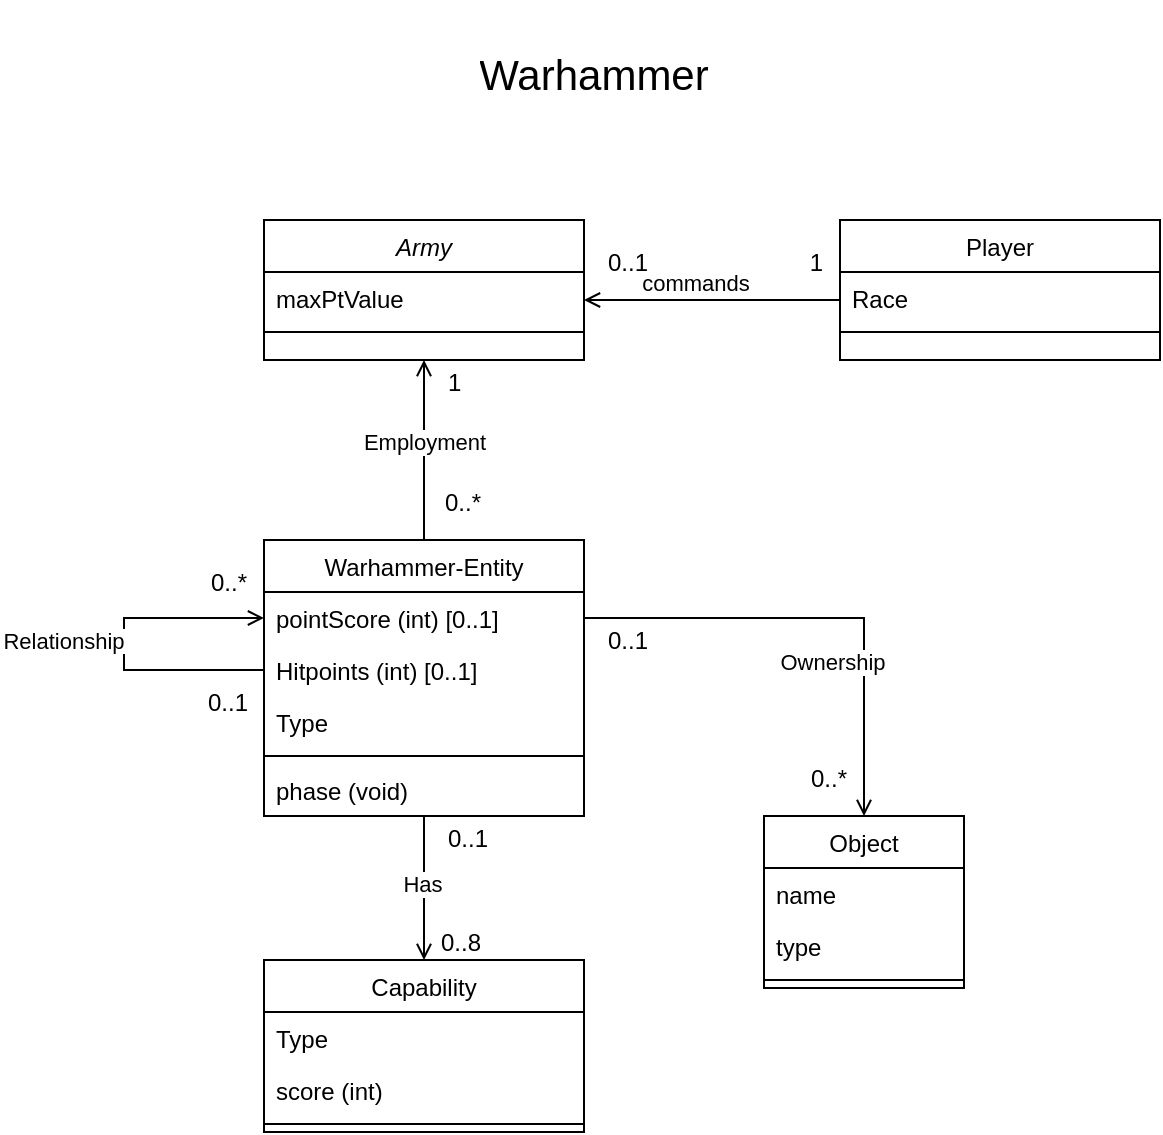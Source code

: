 <mxfile version="18.1.3" type="github">
  <diagram id="C5RBs43oDa-KdzZeNtuy" name="Page-1">
    <mxGraphModel dx="2942" dy="1076" grid="1" gridSize="10" guides="1" tooltips="1" connect="1" arrows="1" fold="1" page="1" pageScale="1" pageWidth="827" pageHeight="1169" math="0" shadow="0">
      <root>
        <mxCell id="WIyWlLk6GJQsqaUBKTNV-0" />
        <mxCell id="WIyWlLk6GJQsqaUBKTNV-1" parent="WIyWlLk6GJQsqaUBKTNV-0" />
        <mxCell id="zkfFHV4jXpPFQw0GAbJ--0" value="Army" style="swimlane;fontStyle=2;align=center;verticalAlign=top;childLayout=stackLayout;horizontal=1;startSize=26;horizontalStack=0;resizeParent=1;resizeLast=0;collapsible=1;marginBottom=0;rounded=0;shadow=0;strokeWidth=1;" parent="WIyWlLk6GJQsqaUBKTNV-1" vertex="1">
          <mxGeometry x="220" y="120" width="160" height="70" as="geometry">
            <mxRectangle x="230" y="140" width="160" height="26" as="alternateBounds" />
          </mxGeometry>
        </mxCell>
        <mxCell id="zkfFHV4jXpPFQw0GAbJ--1" value="maxPtValue" style="text;align=left;verticalAlign=top;spacingLeft=4;spacingRight=4;overflow=hidden;rotatable=0;points=[[0,0.5],[1,0.5]];portConstraint=eastwest;" parent="zkfFHV4jXpPFQw0GAbJ--0" vertex="1">
          <mxGeometry y="26" width="160" height="26" as="geometry" />
        </mxCell>
        <mxCell id="zkfFHV4jXpPFQw0GAbJ--4" value="" style="line;html=1;strokeWidth=1;align=left;verticalAlign=middle;spacingTop=-1;spacingLeft=3;spacingRight=3;rotatable=0;labelPosition=right;points=[];portConstraint=eastwest;" parent="zkfFHV4jXpPFQw0GAbJ--0" vertex="1">
          <mxGeometry y="52" width="160" height="8" as="geometry" />
        </mxCell>
        <mxCell id="zkfFHV4jXpPFQw0GAbJ--17" value="Player" style="swimlane;fontStyle=0;align=center;verticalAlign=top;childLayout=stackLayout;horizontal=1;startSize=26;horizontalStack=0;resizeParent=1;resizeLast=0;collapsible=1;marginBottom=0;rounded=0;shadow=0;strokeWidth=1;" parent="WIyWlLk6GJQsqaUBKTNV-1" vertex="1">
          <mxGeometry x="508" y="120" width="160" height="70" as="geometry">
            <mxRectangle x="550" y="140" width="160" height="26" as="alternateBounds" />
          </mxGeometry>
        </mxCell>
        <mxCell id="zkfFHV4jXpPFQw0GAbJ--18" value="Race" style="text;align=left;verticalAlign=top;spacingLeft=4;spacingRight=4;overflow=hidden;rotatable=0;points=[[0,0.5],[1,0.5]];portConstraint=eastwest;" parent="zkfFHV4jXpPFQw0GAbJ--17" vertex="1">
          <mxGeometry y="26" width="160" height="26" as="geometry" />
        </mxCell>
        <mxCell id="zkfFHV4jXpPFQw0GAbJ--23" value="" style="line;html=1;strokeWidth=1;align=left;verticalAlign=middle;spacingTop=-1;spacingLeft=3;spacingRight=3;rotatable=0;labelPosition=right;points=[];portConstraint=eastwest;" parent="zkfFHV4jXpPFQw0GAbJ--17" vertex="1">
          <mxGeometry y="52" width="160" height="8" as="geometry" />
        </mxCell>
        <mxCell id="zkfFHV4jXpPFQw0GAbJ--26" value="commands" style="endArrow=none;shadow=0;strokeWidth=1;rounded=0;endFill=0;edgeStyle=elbowEdgeStyle;elbow=vertical;startArrow=open;startFill=0;" parent="WIyWlLk6GJQsqaUBKTNV-1" source="zkfFHV4jXpPFQw0GAbJ--0" target="zkfFHV4jXpPFQw0GAbJ--17" edge="1">
          <mxGeometry x="0.5" y="41" relative="1" as="geometry">
            <mxPoint x="380" y="192" as="sourcePoint" />
            <mxPoint x="540" y="192" as="targetPoint" />
            <mxPoint x="-40" y="32" as="offset" />
            <Array as="points">
              <mxPoint x="470" y="160" />
              <mxPoint x="460" y="189" />
            </Array>
          </mxGeometry>
        </mxCell>
        <mxCell id="zkfFHV4jXpPFQw0GAbJ--27" value="0..1" style="resizable=0;align=left;verticalAlign=bottom;labelBackgroundColor=none;fontSize=12;" parent="zkfFHV4jXpPFQw0GAbJ--26" connectable="0" vertex="1">
          <mxGeometry x="-1" relative="1" as="geometry">
            <mxPoint x="10" y="-10" as="offset" />
          </mxGeometry>
        </mxCell>
        <mxCell id="zkfFHV4jXpPFQw0GAbJ--28" value="1" style="resizable=0;align=right;verticalAlign=bottom;labelBackgroundColor=none;fontSize=12;" parent="zkfFHV4jXpPFQw0GAbJ--26" connectable="0" vertex="1">
          <mxGeometry x="1" relative="1" as="geometry">
            <mxPoint x="-7" y="-10" as="offset" />
          </mxGeometry>
        </mxCell>
        <mxCell id="BSZSgutSvw_RmfeGNvlQ-1" value="Warhammer-Entity" style="swimlane;fontStyle=0;align=center;verticalAlign=top;childLayout=stackLayout;horizontal=1;startSize=26;horizontalStack=0;resizeParent=1;resizeLast=0;collapsible=1;marginBottom=0;rounded=0;shadow=0;strokeWidth=1;" parent="WIyWlLk6GJQsqaUBKTNV-1" vertex="1">
          <mxGeometry x="220" y="280" width="160" height="138" as="geometry">
            <mxRectangle x="230" y="140" width="160" height="26" as="alternateBounds" />
          </mxGeometry>
        </mxCell>
        <mxCell id="BSZSgutSvw_RmfeGNvlQ-2" value="pointScore (int) [0..1]" style="text;align=left;verticalAlign=top;spacingLeft=4;spacingRight=4;overflow=hidden;rotatable=0;points=[[0,0.5],[1,0.5]];portConstraint=eastwest;" parent="BSZSgutSvw_RmfeGNvlQ-1" vertex="1">
          <mxGeometry y="26" width="160" height="26" as="geometry" />
        </mxCell>
        <mxCell id="BSZSgutSvw_RmfeGNvlQ-32" value="Hitpoints (int) [0..1]" style="text;align=left;verticalAlign=top;spacingLeft=4;spacingRight=4;overflow=hidden;rotatable=0;points=[[0,0.5],[1,0.5]];portConstraint=eastwest;" parent="BSZSgutSvw_RmfeGNvlQ-1" vertex="1">
          <mxGeometry y="52" width="160" height="26" as="geometry" />
        </mxCell>
        <mxCell id="BSZSgutSvw_RmfeGNvlQ-20" value="Type" style="text;align=left;verticalAlign=top;spacingLeft=4;spacingRight=4;overflow=hidden;rotatable=0;points=[[0,0.5],[1,0.5]];portConstraint=eastwest;" parent="BSZSgutSvw_RmfeGNvlQ-1" vertex="1">
          <mxGeometry y="78" width="160" height="26" as="geometry" />
        </mxCell>
        <mxCell id="BSZSgutSvw_RmfeGNvlQ-3" value="" style="line;html=1;strokeWidth=1;align=left;verticalAlign=middle;spacingTop=-1;spacingLeft=3;spacingRight=3;rotatable=0;labelPosition=right;points=[];portConstraint=eastwest;" parent="BSZSgutSvw_RmfeGNvlQ-1" vertex="1">
          <mxGeometry y="104" width="160" height="8" as="geometry" />
        </mxCell>
        <mxCell id="BSZSgutSvw_RmfeGNvlQ-33" value="phase (void)" style="text;align=left;verticalAlign=top;spacingLeft=4;spacingRight=4;overflow=hidden;rotatable=0;points=[[0,0.5],[1,0.5]];portConstraint=eastwest;" parent="BSZSgutSvw_RmfeGNvlQ-1" vertex="1">
          <mxGeometry y="112" width="160" height="26" as="geometry" />
        </mxCell>
        <mxCell id="BSZSgutSvw_RmfeGNvlQ-34" value="Relationship" style="endArrow=open;shadow=0;strokeWidth=1;rounded=0;endFill=1;edgeStyle=elbowEdgeStyle;elbow=vertical;exitX=0;exitY=0.5;exitDx=0;exitDy=0;entryX=0;entryY=0.5;entryDx=0;entryDy=0;" parent="BSZSgutSvw_RmfeGNvlQ-1" source="BSZSgutSvw_RmfeGNvlQ-32" target="BSZSgutSvw_RmfeGNvlQ-2" edge="1">
          <mxGeometry x="0.157" y="-32" relative="1" as="geometry">
            <mxPoint x="-180" y="-30" as="sourcePoint" />
            <mxPoint x="-90" y="71" as="targetPoint" />
            <mxPoint x="-30" y="-21" as="offset" />
            <Array as="points">
              <mxPoint x="-70" y="50" />
              <mxPoint x="-90" y="10" />
              <mxPoint x="-20" y="-30" />
              <mxPoint x="-50" y="30" />
              <mxPoint x="-50" y="50" />
              <mxPoint y="110" />
              <mxPoint x="-110" y="-30" />
              <mxPoint x="-90" y="21" />
              <mxPoint x="120" y="-29" />
              <mxPoint x="190" y="1" />
              <mxPoint x="230" y="-9" />
              <mxPoint x="350" y="-49" />
              <mxPoint x="340" y="-20" />
            </Array>
          </mxGeometry>
        </mxCell>
        <mxCell id="BSZSgutSvw_RmfeGNvlQ-35" value="0..1" style="resizable=0;align=left;verticalAlign=bottom;labelBackgroundColor=none;fontSize=12;" parent="BSZSgutSvw_RmfeGNvlQ-34" connectable="0" vertex="1">
          <mxGeometry x="-1" relative="1" as="geometry">
            <mxPoint x="-30" y="25" as="offset" />
          </mxGeometry>
        </mxCell>
        <mxCell id="BSZSgutSvw_RmfeGNvlQ-36" value="0..*" style="resizable=0;align=right;verticalAlign=bottom;labelBackgroundColor=none;fontSize=12;" parent="BSZSgutSvw_RmfeGNvlQ-34" connectable="0" vertex="1">
          <mxGeometry x="1" relative="1" as="geometry">
            <mxPoint x="-7" y="-9" as="offset" />
          </mxGeometry>
        </mxCell>
        <mxCell id="BSZSgutSvw_RmfeGNvlQ-4" value="Capability" style="swimlane;fontStyle=0;align=center;verticalAlign=top;childLayout=stackLayout;horizontal=1;startSize=26;horizontalStack=0;resizeParent=1;resizeLast=0;collapsible=1;marginBottom=0;rounded=0;shadow=0;strokeWidth=1;" parent="WIyWlLk6GJQsqaUBKTNV-1" vertex="1">
          <mxGeometry x="220" y="490" width="160" height="86" as="geometry">
            <mxRectangle x="230" y="140" width="160" height="26" as="alternateBounds" />
          </mxGeometry>
        </mxCell>
        <mxCell id="BSZSgutSvw_RmfeGNvlQ-5" value="Type" style="text;align=left;verticalAlign=top;spacingLeft=4;spacingRight=4;overflow=hidden;rotatable=0;points=[[0,0.5],[1,0.5]];portConstraint=eastwest;" parent="BSZSgutSvw_RmfeGNvlQ-4" vertex="1">
          <mxGeometry y="26" width="160" height="26" as="geometry" />
        </mxCell>
        <mxCell id="BSZSgutSvw_RmfeGNvlQ-9" value="score (int)" style="text;align=left;verticalAlign=top;spacingLeft=4;spacingRight=4;overflow=hidden;rotatable=0;points=[[0,0.5],[1,0.5]];portConstraint=eastwest;" parent="BSZSgutSvw_RmfeGNvlQ-4" vertex="1">
          <mxGeometry y="52" width="160" height="26" as="geometry" />
        </mxCell>
        <mxCell id="BSZSgutSvw_RmfeGNvlQ-6" value="" style="line;html=1;strokeWidth=1;align=left;verticalAlign=middle;spacingTop=-1;spacingLeft=3;spacingRight=3;rotatable=0;labelPosition=right;points=[];portConstraint=eastwest;" parent="BSZSgutSvw_RmfeGNvlQ-4" vertex="1">
          <mxGeometry y="78" width="160" height="8" as="geometry" />
        </mxCell>
        <mxCell id="BSZSgutSvw_RmfeGNvlQ-11" value="" style="endArrow=open;shadow=0;strokeWidth=1;rounded=0;endFill=1;edgeStyle=elbowEdgeStyle;elbow=vertical;exitX=0.5;exitY=1;exitDx=0;exitDy=0;entryX=0.5;entryY=0;entryDx=0;entryDy=0;" parent="WIyWlLk6GJQsqaUBKTNV-1" source="BSZSgutSvw_RmfeGNvlQ-1" target="BSZSgutSvw_RmfeGNvlQ-4" edge="1">
          <mxGeometry x="0.143" y="30" relative="1" as="geometry">
            <mxPoint x="660" y="330" as="sourcePoint" />
            <mxPoint x="788" y="330" as="targetPoint" />
            <mxPoint as="offset" />
            <Array as="points">
              <mxPoint x="300" y="420" />
              <mxPoint x="290" y="392" />
              <mxPoint x="590" y="380" />
              <mxPoint x="630" y="370" />
              <mxPoint x="750" y="330" />
              <mxPoint x="740" y="359" />
            </Array>
          </mxGeometry>
        </mxCell>
        <mxCell id="BSZSgutSvw_RmfeGNvlQ-12" value="0..1" style="resizable=0;align=left;verticalAlign=bottom;labelBackgroundColor=none;fontSize=12;" parent="BSZSgutSvw_RmfeGNvlQ-11" connectable="0" vertex="1">
          <mxGeometry x="-1" relative="1" as="geometry">
            <mxPoint x="10" y="20" as="offset" />
          </mxGeometry>
        </mxCell>
        <mxCell id="BSZSgutSvw_RmfeGNvlQ-13" value="0..8" style="resizable=0;align=right;verticalAlign=bottom;labelBackgroundColor=none;fontSize=12;" parent="BSZSgutSvw_RmfeGNvlQ-11" connectable="0" vertex="1">
          <mxGeometry x="1" relative="1" as="geometry">
            <mxPoint x="30" as="offset" />
          </mxGeometry>
        </mxCell>
        <mxCell id="BSZSgutSvw_RmfeGNvlQ-38" value="Has" style="edgeLabel;html=1;align=center;verticalAlign=middle;resizable=0;points=[];" parent="BSZSgutSvw_RmfeGNvlQ-11" vertex="1" connectable="0">
          <mxGeometry x="-0.056" y="-1" relative="1" as="geometry">
            <mxPoint as="offset" />
          </mxGeometry>
        </mxCell>
        <mxCell id="BSZSgutSvw_RmfeGNvlQ-14" value="" style="endArrow=none;shadow=0;strokeWidth=1;rounded=0;endFill=0;edgeStyle=elbowEdgeStyle;elbow=vertical;exitX=0.5;exitY=1;exitDx=0;exitDy=0;entryX=0.5;entryY=0;entryDx=0;entryDy=0;startArrow=open;startFill=0;" parent="WIyWlLk6GJQsqaUBKTNV-1" source="zkfFHV4jXpPFQw0GAbJ--0" target="BSZSgutSvw_RmfeGNvlQ-1" edge="1">
          <mxGeometry x="0.5" y="30" relative="1" as="geometry">
            <mxPoint x="590" y="360" as="sourcePoint" />
            <mxPoint x="660" y="450" as="targetPoint" />
            <mxPoint as="offset" />
            <Array as="points">
              <mxPoint x="300" y="240" />
              <mxPoint x="310" y="200" />
              <mxPoint x="310" y="230" />
              <mxPoint x="520" y="240" />
              <mxPoint x="600" y="390" />
              <mxPoint x="640" y="380" />
              <mxPoint x="760" y="340" />
              <mxPoint x="750" y="369" />
            </Array>
          </mxGeometry>
        </mxCell>
        <mxCell id="BSZSgutSvw_RmfeGNvlQ-15" value="1" style="resizable=0;align=left;verticalAlign=bottom;labelBackgroundColor=none;fontSize=12;" parent="BSZSgutSvw_RmfeGNvlQ-14" connectable="0" vertex="1">
          <mxGeometry x="-1" relative="1" as="geometry">
            <mxPoint x="10" y="20" as="offset" />
          </mxGeometry>
        </mxCell>
        <mxCell id="BSZSgutSvw_RmfeGNvlQ-16" value="0..*" style="resizable=0;align=right;verticalAlign=bottom;labelBackgroundColor=none;fontSize=12;" parent="BSZSgutSvw_RmfeGNvlQ-14" connectable="0" vertex="1">
          <mxGeometry x="1" relative="1" as="geometry">
            <mxPoint x="30" y="-10" as="offset" />
          </mxGeometry>
        </mxCell>
        <mxCell id="BSZSgutSvw_RmfeGNvlQ-18" value="Employment" style="edgeLabel;html=1;align=center;verticalAlign=middle;resizable=0;points=[];" parent="BSZSgutSvw_RmfeGNvlQ-14" vertex="1" connectable="0">
          <mxGeometry x="0.097" y="-2" relative="1" as="geometry">
            <mxPoint x="2" y="-9" as="offset" />
          </mxGeometry>
        </mxCell>
        <mxCell id="BSZSgutSvw_RmfeGNvlQ-21" value="Object" style="swimlane;fontStyle=0;align=center;verticalAlign=top;childLayout=stackLayout;horizontal=1;startSize=26;horizontalStack=0;resizeParent=1;resizeLast=0;collapsible=1;marginBottom=0;rounded=0;shadow=0;strokeWidth=1;" parent="WIyWlLk6GJQsqaUBKTNV-1" vertex="1">
          <mxGeometry x="470" y="418" width="100" height="86" as="geometry">
            <mxRectangle x="230" y="140" width="160" height="26" as="alternateBounds" />
          </mxGeometry>
        </mxCell>
        <mxCell id="BSZSgutSvw_RmfeGNvlQ-23" value="name" style="text;align=left;verticalAlign=top;spacingLeft=4;spacingRight=4;overflow=hidden;rotatable=0;points=[[0,0.5],[1,0.5]];portConstraint=eastwest;" parent="BSZSgutSvw_RmfeGNvlQ-21" vertex="1">
          <mxGeometry y="26" width="100" height="26" as="geometry" />
        </mxCell>
        <mxCell id="BSZSgutSvw_RmfeGNvlQ-28" value="type" style="text;align=left;verticalAlign=top;spacingLeft=4;spacingRight=4;overflow=hidden;rotatable=0;points=[[0,0.5],[1,0.5]];portConstraint=eastwest;" parent="BSZSgutSvw_RmfeGNvlQ-21" vertex="1">
          <mxGeometry y="52" width="100" height="26" as="geometry" />
        </mxCell>
        <mxCell id="BSZSgutSvw_RmfeGNvlQ-24" value="" style="line;html=1;strokeWidth=1;align=left;verticalAlign=middle;spacingTop=-1;spacingLeft=3;spacingRight=3;rotatable=0;labelPosition=right;points=[];portConstraint=eastwest;" parent="BSZSgutSvw_RmfeGNvlQ-21" vertex="1">
          <mxGeometry y="78" width="100" height="8" as="geometry" />
        </mxCell>
        <mxCell id="BSZSgutSvw_RmfeGNvlQ-29" value="" style="endArrow=open;shadow=0;strokeWidth=1;rounded=0;endFill=1;edgeStyle=elbowEdgeStyle;elbow=vertical;exitX=1;exitY=0.5;exitDx=0;exitDy=0;entryX=0.5;entryY=0;entryDx=0;entryDy=0;" parent="WIyWlLk6GJQsqaUBKTNV-1" source="BSZSgutSvw_RmfeGNvlQ-2" target="BSZSgutSvw_RmfeGNvlQ-21" edge="1">
          <mxGeometry x="0.143" y="30" relative="1" as="geometry">
            <mxPoint x="460" y="336" as="sourcePoint" />
            <mxPoint x="460" y="390" as="targetPoint" />
            <mxPoint as="offset" />
            <Array as="points">
              <mxPoint x="450" y="319" />
              <mxPoint x="470" y="370" />
              <mxPoint x="680" y="320" />
              <mxPoint x="750" y="350" />
              <mxPoint x="790" y="340" />
              <mxPoint x="910" y="300" />
              <mxPoint x="900" y="329" />
            </Array>
          </mxGeometry>
        </mxCell>
        <mxCell id="BSZSgutSvw_RmfeGNvlQ-30" value="0..1" style="resizable=0;align=left;verticalAlign=bottom;labelBackgroundColor=none;fontSize=12;" parent="BSZSgutSvw_RmfeGNvlQ-29" connectable="0" vertex="1">
          <mxGeometry x="-1" relative="1" as="geometry">
            <mxPoint x="10" y="20" as="offset" />
          </mxGeometry>
        </mxCell>
        <mxCell id="BSZSgutSvw_RmfeGNvlQ-31" value="0..*" style="resizable=0;align=right;verticalAlign=bottom;labelBackgroundColor=none;fontSize=12;" parent="BSZSgutSvw_RmfeGNvlQ-29" connectable="0" vertex="1">
          <mxGeometry x="1" relative="1" as="geometry">
            <mxPoint x="-7" y="-10" as="offset" />
          </mxGeometry>
        </mxCell>
        <mxCell id="BSZSgutSvw_RmfeGNvlQ-37" value="Ownership" style="edgeLabel;html=1;align=center;verticalAlign=middle;resizable=0;points=[];" parent="BSZSgutSvw_RmfeGNvlQ-29" vertex="1" connectable="0">
          <mxGeometry x="-0.058" y="-11" relative="1" as="geometry">
            <mxPoint x="11" y="11" as="offset" />
          </mxGeometry>
        </mxCell>
        <mxCell id="YXh_rn1EKWQcpGTD8Npl-2" value="&lt;div style=&quot;font-size: 21px;&quot; align=&quot;center&quot;&gt;&lt;font style=&quot;font-size: 21px;&quot;&gt;&lt;br&gt;&lt;/font&gt;&lt;/div&gt;&lt;div style=&quot;font-size: 21px;&quot; align=&quot;center&quot;&gt;&lt;font style=&quot;font-size: 21px;&quot;&gt;Warhammer&lt;br&gt;&lt;/font&gt;&lt;/div&gt;" style="text;html=1;strokeColor=none;fillColor=none;spacing=5;spacingTop=-20;whiteSpace=wrap;overflow=hidden;rounded=0;align=center;" vertex="1" parent="WIyWlLk6GJQsqaUBKTNV-1">
          <mxGeometry x="290" y="20" width="190" height="50" as="geometry" />
        </mxCell>
      </root>
    </mxGraphModel>
  </diagram>
</mxfile>
